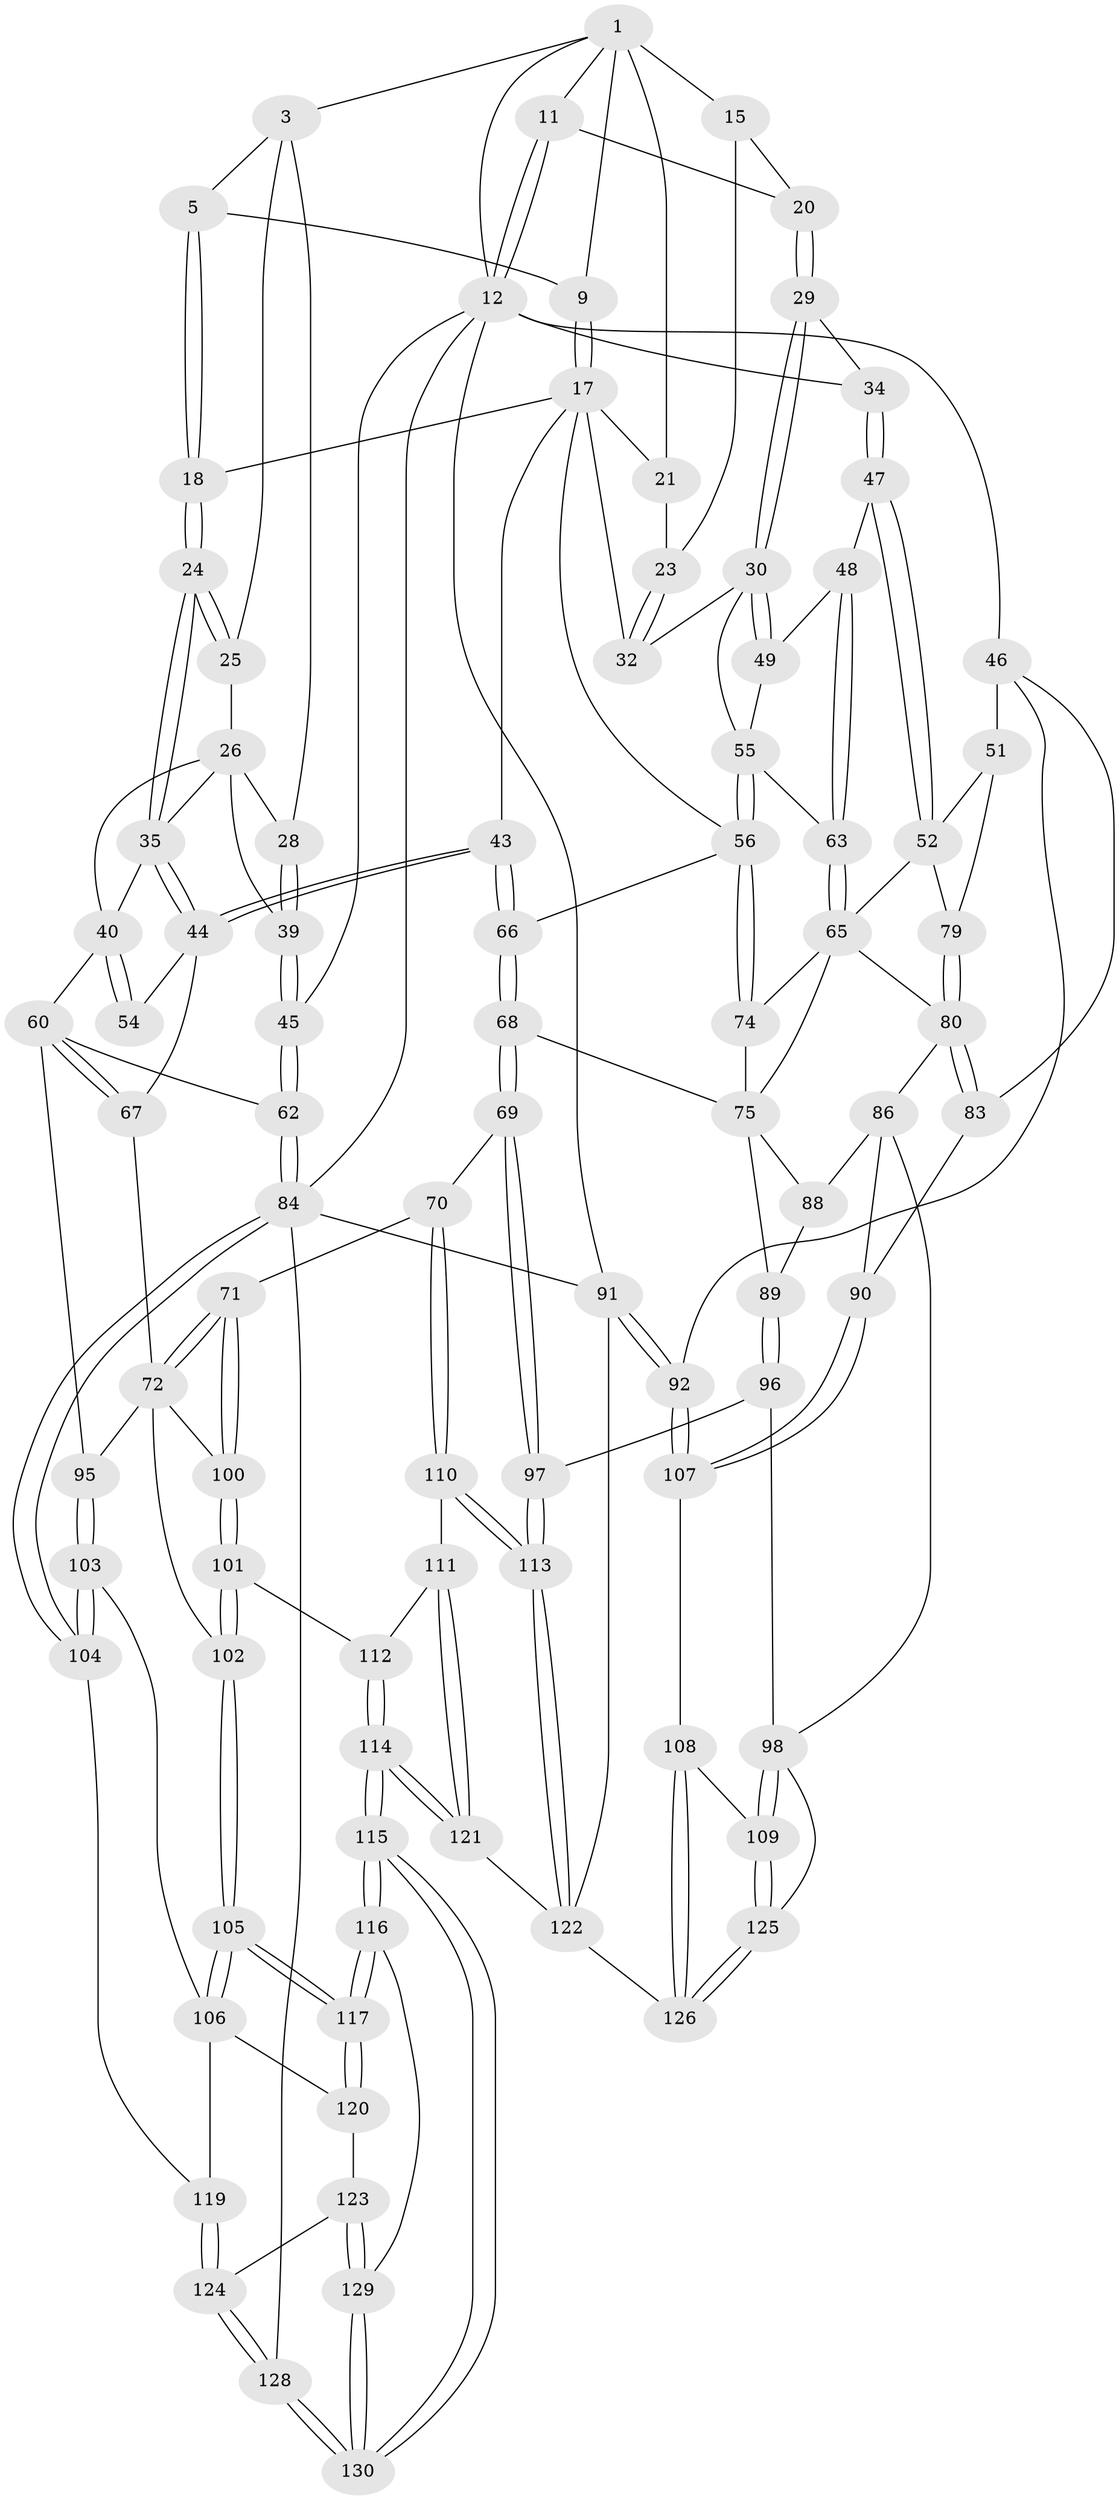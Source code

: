 // original degree distribution, {3: 0.015384615384615385, 6: 0.24615384615384617, 5: 0.47692307692307695, 4: 0.26153846153846155}
// Generated by graph-tools (version 1.1) at 2025/21/03/04/25 18:21:03]
// undirected, 91 vertices, 219 edges
graph export_dot {
graph [start="1"]
  node [color=gray90,style=filled];
  1 [pos="+0.3834620314514218+0",super="+2+7"];
  3 [pos="+0+0",super="+4"];
  5 [pos="+0.28354230150436693+0.03477180271602799",super="+6"];
  9 [pos="+0.41295490576961114+0.10979373496994058"];
  11 [pos="+1+0"];
  12 [pos="+1+0",super="+33+13"];
  15 [pos="+0.6805047222316603+0.012579433171147987",super="+19"];
  17 [pos="+0.41000334756948603+0.11945826780635532",super="+22"];
  18 [pos="+0.34617505341310956+0.1366004420897087"];
  20 [pos="+0.7932055292679218+0.12585076348753793"];
  21 [pos="+0.58324814619662+0.1552066250211847"];
  23 [pos="+0.7196941876411456+0.17765788854350809"];
  24 [pos="+0.3068527536249686+0.16140220689089646"];
  25 [pos="+0.16444184120622085+0.08387766454519269"];
  26 [pos="+0.15482088210279724+0.19516091274794234",super="+27"];
  28 [pos="+0.009613243564957921+0.07635595866309279"];
  29 [pos="+0.8335093681739726+0.15349278461087712"];
  30 [pos="+0.7543411218563346+0.2893249553713421",super="+31"];
  32 [pos="+0.6970903222531419+0.2579389716805721"];
  34 [pos="+0.8641867736482938+0.1681717735279684"];
  35 [pos="+0.2914947498699956+0.19941000101819337",super="+36"];
  39 [pos="+0.08235765229217097+0.2814997612170352"];
  40 [pos="+0.20499510018692116+0.277139928965933",super="+41"];
  43 [pos="+0.3755267866170111+0.36898250539501576"];
  44 [pos="+0.3593298096764456+0.3664394753588759",super="+53"];
  45 [pos="+0+0.2985103190420605"];
  46 [pos="+1+0.184939233514703",super="+50"];
  47 [pos="+0.8822283939288742+0.30803950983527273"];
  48 [pos="+0.8821855451567656+0.3080438911747227"];
  49 [pos="+0.783008841628117+0.3105593393307241"];
  51 [pos="+1+0.3640480323578923"];
  52 [pos="+0.9055224637969765+0.3278191364802193",super="+64"];
  54 [pos="+0.31617805351266415+0.3671531217332798"];
  55 [pos="+0.6550625585319172+0.401830672628917",super="+58"];
  56 [pos="+0.652611725550605+0.40302310239781614",super="+57"];
  60 [pos="+0.10159663420482999+0.503446985032915",super="+61"];
  62 [pos="+0+0.5218947779613878"];
  63 [pos="+0.7607992485900756+0.4243806932839911"];
  65 [pos="+0.8100838529870356+0.4813574696335296",super="+73"];
  66 [pos="+0.4705487770757335+0.5742016587562063"];
  67 [pos="+0.24272110639096023+0.5431384840327124"];
  68 [pos="+0.4713839380387376+0.5850627532343445"];
  69 [pos="+0.4529076328527217+0.6137049946341974"];
  70 [pos="+0.44370375734754186+0.6195966447486544"];
  71 [pos="+0.39207101475019207+0.6274818290191392"];
  72 [pos="+0.25263569394584434+0.552237570683147",super="+93"];
  74 [pos="+0.6500094499575111+0.4700829318494083"];
  75 [pos="+0.6492070374944758+0.4730129964300055",super="+76+78"];
  79 [pos="+0.9091970029596511+0.5075367684831109"];
  80 [pos="+0.928872102933308+0.573978178864244",super="+81"];
  83 [pos="+0.9548269473393327+0.6481011494689133"];
  84 [pos="+0+0.8153076981310179",super="+85"];
  86 [pos="+0.8858495309676543+0.6720893701292805",super="+87"];
  88 [pos="+0.7250593016082865+0.5872773602239236"];
  89 [pos="+0.6562244925148033+0.5887487180885325"];
  90 [pos="+0.9286379849112626+0.6638473465470467"];
  91 [pos="+1+1"];
  92 [pos="+1+1"];
  95 [pos="+0.08334235903462384+0.634252221139679"];
  96 [pos="+0.6643979027509103+0.793522176859885"];
  97 [pos="+0.6622743441796289+0.7938949268853811"];
  98 [pos="+0.7655818399180789+0.7797082756809786",super="+99"];
  100 [pos="+0.31790752298319047+0.7189419305581944"];
  101 [pos="+0.3024718172504905+0.7484909362307637"];
  102 [pos="+0.21005434151783406+0.8020584542769649"];
  103 [pos="+0.09137584684017044+0.7393616560170448"];
  104 [pos="+0+0.8251986975506505"];
  105 [pos="+0.20956930551045333+0.8025892232508458"];
  106 [pos="+0.1475357531913963+0.7804135519284351",super="+118"];
  107 [pos="+0.9580551719270537+0.8783188682146928"];
  108 [pos="+0.9213267776006525+0.8735137353699173"];
  109 [pos="+0.9159747075478749+0.8723644572239978"];
  110 [pos="+0.45774234664147273+0.8008346179965904"];
  111 [pos="+0.44767358671645174+0.8213696426836968"];
  112 [pos="+0.33712806862742384+0.794577549858141"];
  113 [pos="+0.6339986841169222+0.8182091752774077"];
  114 [pos="+0.38304989126290273+1"];
  115 [pos="+0.3774142599985578+1"];
  116 [pos="+0.22257765797582615+0.8860180437794966"];
  117 [pos="+0.2125069752734669+0.856230312654919"];
  119 [pos="+0.016917541921345664+0.8600578998974413"];
  120 [pos="+0.11882920205235313+0.8750476112632823"];
  121 [pos="+0.41471593166647125+1"];
  122 [pos="+0.43759138091402905+1",super="+127"];
  123 [pos="+0.08376550673848292+0.9099928166972748"];
  124 [pos="+0.045631649005967514+0.8975362994112955"];
  125 [pos="+0.7609553027099137+0.9962339673605117"];
  126 [pos="+0.7439693103917137+1"];
  128 [pos="+0+1"];
  129 [pos="+0.10088756808569574+0.9307257948567984"];
  130 [pos="+0.15355074994448456+1"];
  1 -- 3;
  1 -- 12;
  1 -- 21;
  1 -- 9;
  1 -- 11;
  1 -- 15 [weight=2];
  3 -- 28;
  3 -- 25;
  3 -- 5;
  5 -- 18;
  5 -- 18;
  5 -- 9;
  9 -- 17;
  9 -- 17;
  11 -- 12;
  11 -- 12;
  11 -- 20;
  12 -- 34;
  12 -- 46 [weight=2];
  12 -- 84;
  12 -- 91;
  12 -- 45;
  15 -- 20;
  15 -- 23;
  17 -- 18;
  17 -- 32;
  17 -- 21;
  17 -- 43;
  17 -- 56;
  18 -- 24;
  18 -- 24;
  20 -- 29;
  20 -- 29;
  21 -- 23;
  23 -- 32;
  23 -- 32;
  24 -- 25;
  24 -- 25;
  24 -- 35;
  24 -- 35;
  25 -- 26;
  26 -- 35;
  26 -- 40;
  26 -- 28;
  26 -- 39;
  28 -- 39;
  28 -- 39;
  29 -- 30;
  29 -- 30;
  29 -- 34;
  30 -- 49;
  30 -- 49;
  30 -- 32;
  30 -- 55;
  34 -- 47;
  34 -- 47;
  35 -- 44;
  35 -- 44;
  35 -- 40;
  39 -- 45;
  39 -- 45;
  40 -- 54 [weight=2];
  40 -- 54;
  40 -- 60;
  43 -- 44;
  43 -- 44;
  43 -- 66;
  43 -- 66;
  44 -- 67;
  44 -- 54;
  45 -- 62;
  45 -- 62;
  46 -- 51;
  46 -- 83;
  46 -- 92;
  47 -- 48;
  47 -- 52;
  47 -- 52;
  48 -- 49;
  48 -- 63;
  48 -- 63;
  49 -- 55;
  51 -- 52;
  51 -- 79;
  52 -- 65;
  52 -- 79;
  55 -- 56;
  55 -- 56;
  55 -- 63;
  56 -- 74;
  56 -- 74;
  56 -- 66;
  60 -- 67;
  60 -- 67;
  60 -- 62;
  60 -- 95;
  62 -- 84;
  62 -- 84;
  63 -- 65;
  63 -- 65;
  65 -- 74;
  65 -- 75;
  65 -- 80;
  66 -- 68;
  66 -- 68;
  67 -- 72;
  68 -- 69;
  68 -- 69;
  68 -- 75;
  69 -- 70;
  69 -- 97;
  69 -- 97;
  70 -- 71;
  70 -- 110;
  70 -- 110;
  71 -- 72;
  71 -- 72;
  71 -- 100;
  71 -- 100;
  72 -- 100;
  72 -- 102;
  72 -- 95;
  74 -- 75;
  75 -- 89;
  75 -- 88;
  79 -- 80;
  79 -- 80;
  80 -- 83;
  80 -- 83;
  80 -- 86;
  83 -- 90;
  84 -- 104;
  84 -- 104;
  84 -- 128;
  84 -- 91;
  86 -- 90;
  86 -- 88;
  86 -- 98;
  88 -- 89;
  89 -- 96;
  89 -- 96;
  90 -- 107;
  90 -- 107;
  91 -- 92;
  91 -- 92;
  91 -- 122;
  92 -- 107;
  92 -- 107;
  95 -- 103;
  95 -- 103;
  96 -- 97;
  96 -- 98;
  97 -- 113;
  97 -- 113;
  98 -- 109;
  98 -- 109;
  98 -- 125;
  100 -- 101;
  100 -- 101;
  101 -- 102;
  101 -- 102;
  101 -- 112;
  102 -- 105;
  102 -- 105;
  103 -- 104;
  103 -- 104;
  103 -- 106;
  104 -- 119;
  105 -- 106;
  105 -- 106;
  105 -- 117;
  105 -- 117;
  106 -- 120;
  106 -- 119;
  107 -- 108;
  108 -- 109;
  108 -- 126;
  108 -- 126;
  109 -- 125;
  109 -- 125;
  110 -- 111;
  110 -- 113;
  110 -- 113;
  111 -- 112;
  111 -- 121;
  111 -- 121;
  112 -- 114;
  112 -- 114;
  113 -- 122;
  113 -- 122;
  114 -- 115;
  114 -- 115;
  114 -- 121;
  114 -- 121;
  115 -- 116;
  115 -- 116;
  115 -- 130;
  115 -- 130;
  116 -- 117;
  116 -- 117;
  116 -- 129;
  117 -- 120;
  117 -- 120;
  119 -- 124;
  119 -- 124;
  120 -- 123;
  121 -- 122;
  122 -- 126;
  123 -- 124;
  123 -- 129;
  123 -- 129;
  124 -- 128;
  124 -- 128;
  125 -- 126;
  125 -- 126;
  128 -- 130;
  128 -- 130;
  129 -- 130;
  129 -- 130;
}
